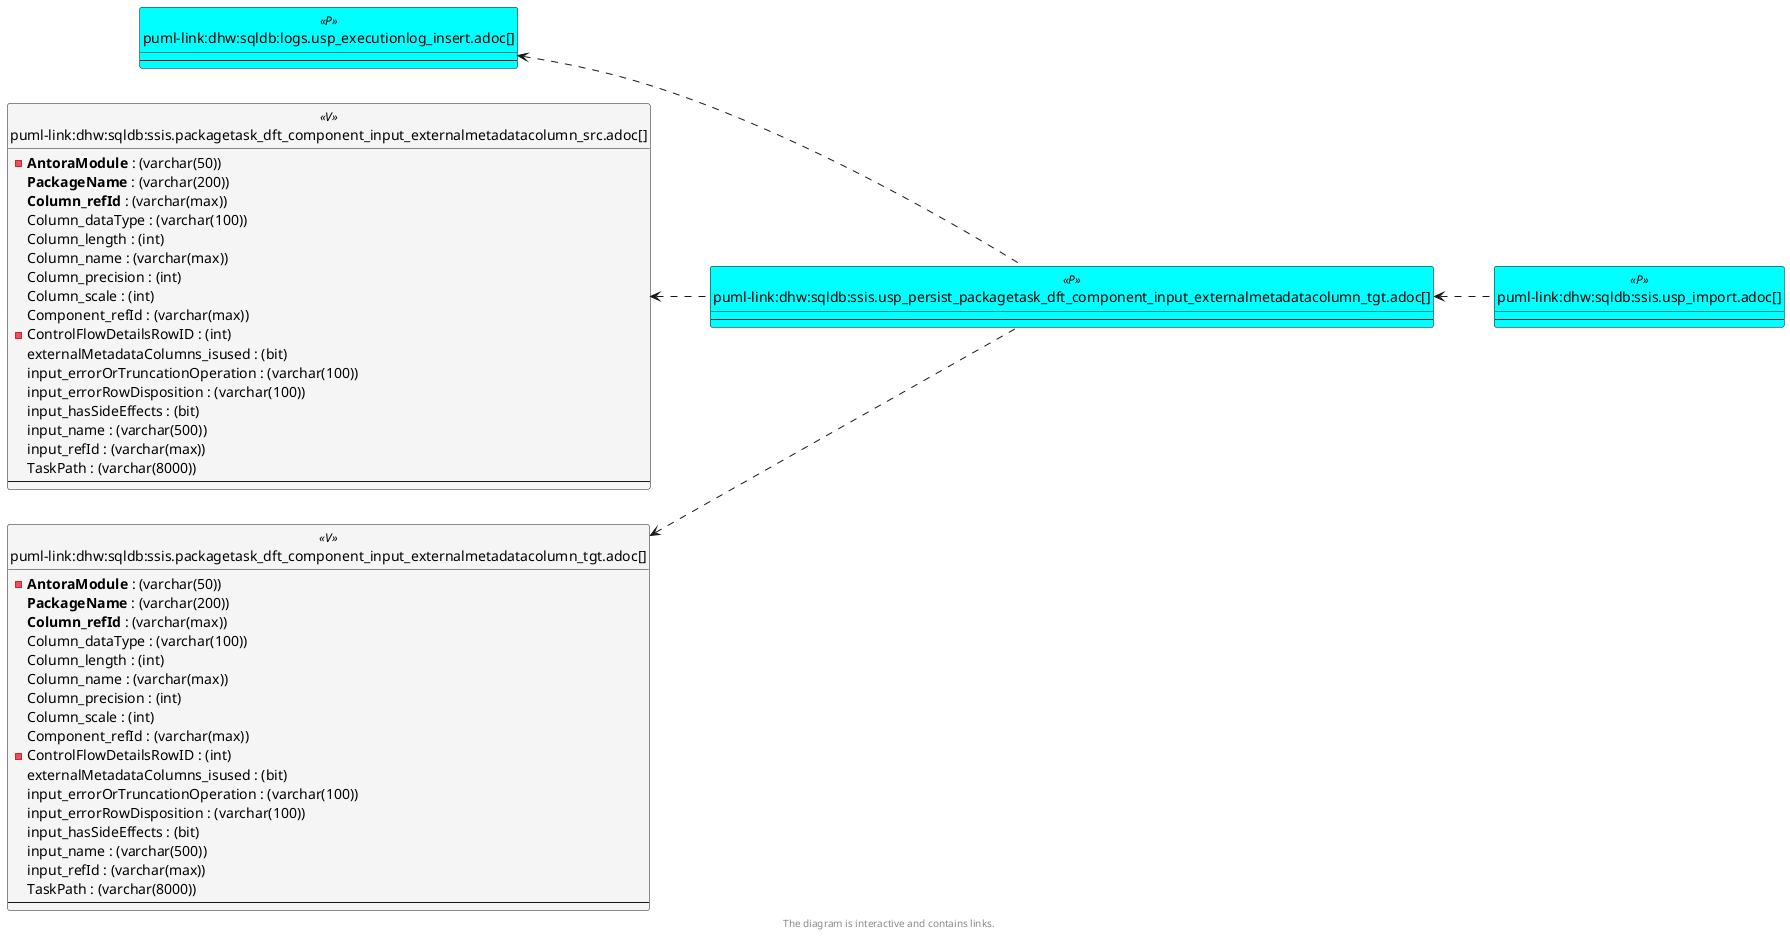 @startuml
left to right direction
'top to bottom direction
hide circle
'avoide "." issues:
set namespaceSeparator none


skinparam class {
  BackgroundColor White
  BackgroundColor<<FN>> Yellow
  BackgroundColor<<FS>> Yellow
  BackgroundColor<<FT>> LightGray
  BackgroundColor<<IF>> Yellow
  BackgroundColor<<IS>> Yellow
  BackgroundColor<<P>> Aqua
  BackgroundColor<<PC>> Aqua
  BackgroundColor<<SN>> Yellow
  BackgroundColor<<SO>> SlateBlue
  BackgroundColor<<TF>> LightGray
  BackgroundColor<<TR>> Tomato
  BackgroundColor<<U>> White
  BackgroundColor<<V>> WhiteSmoke
  BackgroundColor<<X>> Aqua
  BackgroundColor<<external>> AliceBlue
}


entity "puml-link:dhw:sqldb:logs.usp_executionlog_insert.adoc[]" as logs.usp_ExecutionLog_insert << P >> {
  --
}

entity "puml-link:dhw:sqldb:ssis.packagetask_dft_component_input_externalmetadatacolumn_src.adoc[]" as ssis.PackageTask_Dft_Component_input_externalMetadataColumn_src << V >> {
  - **AntoraModule** : (varchar(50))
  **PackageName** : (varchar(200))
  **Column_refId** : (varchar(max))
  Column_dataType : (varchar(100))
  Column_length : (int)
  Column_name : (varchar(max))
  Column_precision : (int)
  Column_scale : (int)
  Component_refId : (varchar(max))
  - ControlFlowDetailsRowID : (int)
  externalMetadataColumns_isused : (bit)
  input_errorOrTruncationOperation : (varchar(100))
  input_errorRowDisposition : (varchar(100))
  input_hasSideEffects : (bit)
  input_name : (varchar(500))
  input_refId : (varchar(max))
  TaskPath : (varchar(8000))
  --
}

entity "puml-link:dhw:sqldb:ssis.packagetask_dft_component_input_externalmetadatacolumn_tgt.adoc[]" as ssis.PackageTask_Dft_Component_input_externalMetadataColumn_tgt << V >> {
  - **AntoraModule** : (varchar(50))
  **PackageName** : (varchar(200))
  **Column_refId** : (varchar(max))
  Column_dataType : (varchar(100))
  Column_length : (int)
  Column_name : (varchar(max))
  Column_precision : (int)
  Column_scale : (int)
  Component_refId : (varchar(max))
  - ControlFlowDetailsRowID : (int)
  externalMetadataColumns_isused : (bit)
  input_errorOrTruncationOperation : (varchar(100))
  input_errorRowDisposition : (varchar(100))
  input_hasSideEffects : (bit)
  input_name : (varchar(500))
  input_refId : (varchar(max))
  TaskPath : (varchar(8000))
  --
}

entity "puml-link:dhw:sqldb:ssis.usp_import.adoc[]" as ssis.usp_import << P >> {
  --
}

entity "puml-link:dhw:sqldb:ssis.usp_persist_packagetask_dft_component_input_externalmetadatacolumn_tgt.adoc[]" as ssis.usp_PERSIST_PackageTask_Dft_Component_input_externalMetadataColumn_tgt << P >> {
  --
}

logs.usp_ExecutionLog_insert <.. ssis.usp_PERSIST_PackageTask_Dft_Component_input_externalMetadataColumn_tgt
ssis.PackageTask_Dft_Component_input_externalMetadataColumn_src <.. ssis.usp_PERSIST_PackageTask_Dft_Component_input_externalMetadataColumn_tgt
ssis.PackageTask_Dft_Component_input_externalMetadataColumn_tgt <.. ssis.usp_PERSIST_PackageTask_Dft_Component_input_externalMetadataColumn_tgt
ssis.usp_PERSIST_PackageTask_Dft_Component_input_externalMetadataColumn_tgt <.. ssis.usp_import
footer The diagram is interactive and contains links.
@enduml


